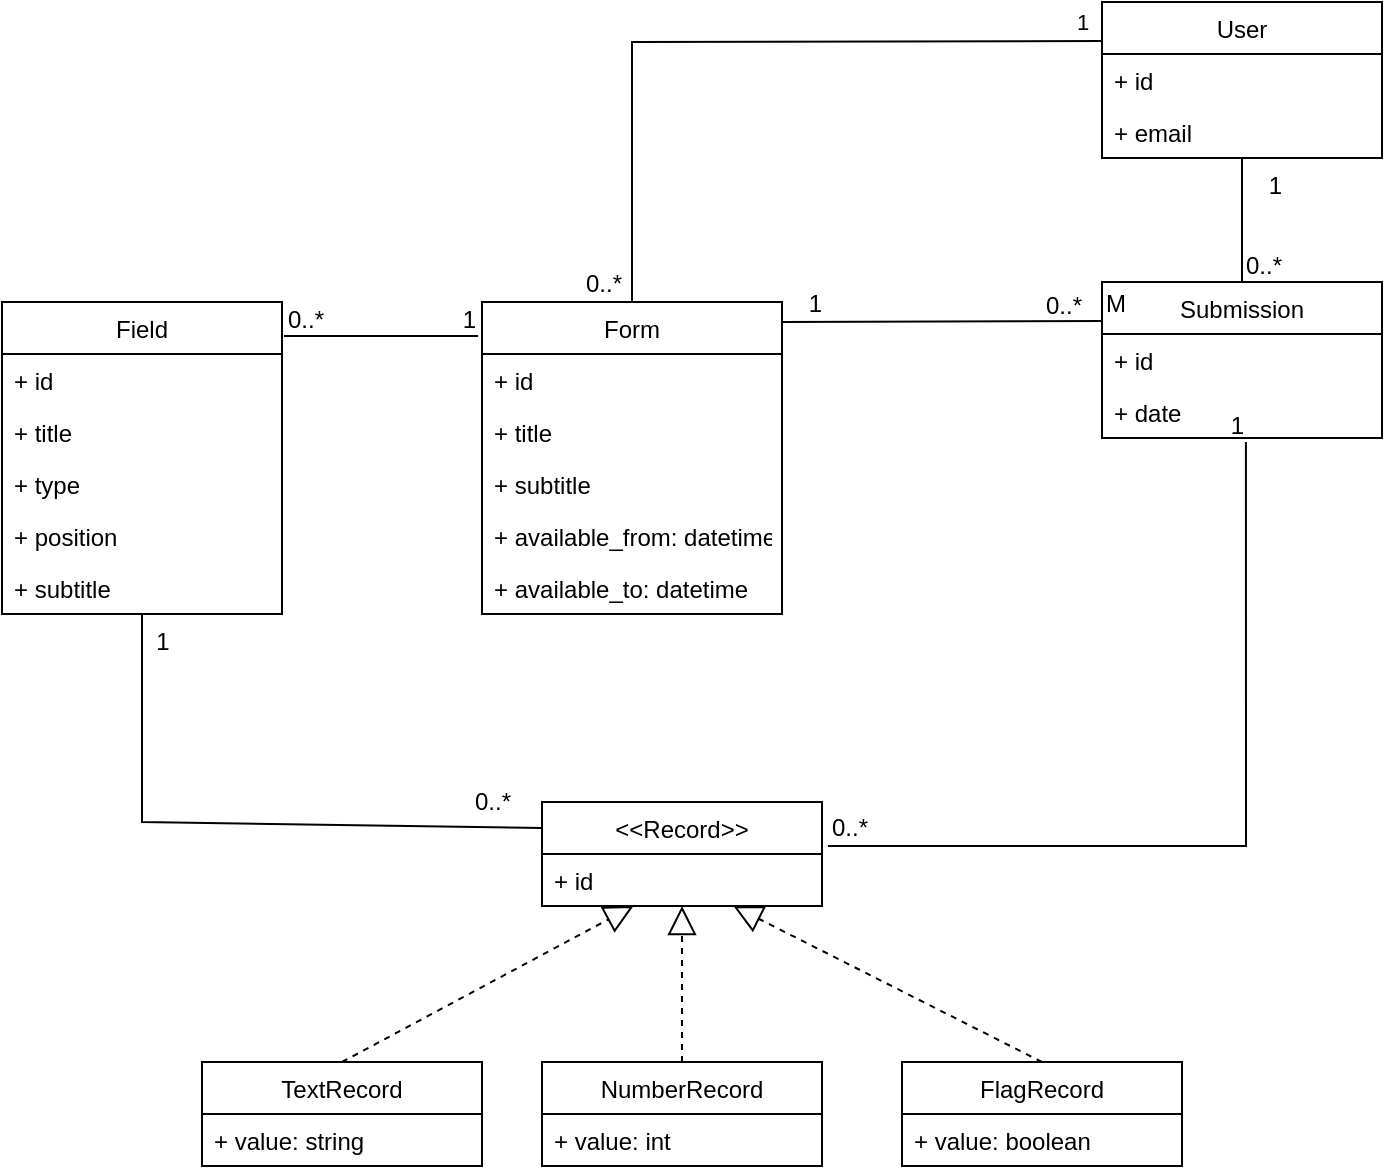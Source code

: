 <mxfile version="14.4.4" type="device"><diagram id="-GXB3C-lZjfIy0wiZuxC" name="Page-1"><mxGraphModel dx="1545" dy="919" grid="1" gridSize="10" guides="1" tooltips="1" connect="1" arrows="1" fold="1" page="1" pageScale="1" pageWidth="850" pageHeight="1100" math="0" shadow="0"><root><mxCell id="0"/><mxCell id="1" parent="0"/><mxCell id="K3WvupTLfJS5z887tB19-2" value="Form" style="swimlane;fontStyle=0;childLayout=stackLayout;horizontal=1;startSize=26;fillColor=none;horizontalStack=0;resizeParent=1;resizeParentMax=0;resizeLast=0;collapsible=1;marginBottom=0;" vertex="1" parent="1"><mxGeometry x="-340" y="370" width="150" height="156" as="geometry"/></mxCell><mxCell id="K3WvupTLfJS5z887tB19-3" value="+ id" style="text;strokeColor=none;fillColor=none;align=left;verticalAlign=top;spacingLeft=4;spacingRight=4;overflow=hidden;rotatable=0;points=[[0,0.5],[1,0.5]];portConstraint=eastwest;" vertex="1" parent="K3WvupTLfJS5z887tB19-2"><mxGeometry y="26" width="150" height="26" as="geometry"/></mxCell><mxCell id="K3WvupTLfJS5z887tB19-4" value="+ title" style="text;strokeColor=none;fillColor=none;align=left;verticalAlign=top;spacingLeft=4;spacingRight=4;overflow=hidden;rotatable=0;points=[[0,0.5],[1,0.5]];portConstraint=eastwest;" vertex="1" parent="K3WvupTLfJS5z887tB19-2"><mxGeometry y="52" width="150" height="26" as="geometry"/></mxCell><mxCell id="K3WvupTLfJS5z887tB19-5" value="+ subtitle" style="text;strokeColor=none;fillColor=none;align=left;verticalAlign=top;spacingLeft=4;spacingRight=4;overflow=hidden;rotatable=0;points=[[0,0.5],[1,0.5]];portConstraint=eastwest;" vertex="1" parent="K3WvupTLfJS5z887tB19-2"><mxGeometry y="78" width="150" height="26" as="geometry"/></mxCell><mxCell id="K3WvupTLfJS5z887tB19-65" value="+ available_from: datetime" style="text;strokeColor=none;fillColor=none;align=left;verticalAlign=top;spacingLeft=4;spacingRight=4;overflow=hidden;rotatable=0;points=[[0,0.5],[1,0.5]];portConstraint=eastwest;" vertex="1" parent="K3WvupTLfJS5z887tB19-2"><mxGeometry y="104" width="150" height="26" as="geometry"/></mxCell><mxCell id="K3WvupTLfJS5z887tB19-66" value="+ available_to: datetime" style="text;strokeColor=none;fillColor=none;align=left;verticalAlign=top;spacingLeft=4;spacingRight=4;overflow=hidden;rotatable=0;points=[[0,0.5],[1,0.5]];portConstraint=eastwest;" vertex="1" parent="K3WvupTLfJS5z887tB19-2"><mxGeometry y="130" width="150" height="26" as="geometry"/></mxCell><mxCell id="K3WvupTLfJS5z887tB19-14" value="User" style="swimlane;fontStyle=0;childLayout=stackLayout;horizontal=1;startSize=26;fillColor=none;horizontalStack=0;resizeParent=1;resizeParentMax=0;resizeLast=0;collapsible=1;marginBottom=0;" vertex="1" parent="1"><mxGeometry x="-30" y="220" width="140" height="78" as="geometry"/></mxCell><mxCell id="K3WvupTLfJS5z887tB19-15" value="+ id" style="text;strokeColor=none;fillColor=none;align=left;verticalAlign=top;spacingLeft=4;spacingRight=4;overflow=hidden;rotatable=0;points=[[0,0.5],[1,0.5]];portConstraint=eastwest;" vertex="1" parent="K3WvupTLfJS5z887tB19-14"><mxGeometry y="26" width="140" height="26" as="geometry"/></mxCell><mxCell id="K3WvupTLfJS5z887tB19-72" value="+ email" style="text;strokeColor=none;fillColor=none;align=left;verticalAlign=top;spacingLeft=4;spacingRight=4;overflow=hidden;rotatable=0;points=[[0,0.5],[1,0.5]];portConstraint=eastwest;" vertex="1" parent="K3WvupTLfJS5z887tB19-14"><mxGeometry y="52" width="140" height="26" as="geometry"/></mxCell><mxCell id="K3WvupTLfJS5z887tB19-39" value="&lt;&lt;Record&gt;&gt;" style="swimlane;fontStyle=0;childLayout=stackLayout;horizontal=1;startSize=26;fillColor=none;horizontalStack=0;resizeParent=1;resizeParentMax=0;resizeLast=0;collapsible=1;marginBottom=0;" vertex="1" parent="1"><mxGeometry x="-310" y="620" width="140" height="52" as="geometry"/></mxCell><mxCell id="K3WvupTLfJS5z887tB19-40" value="+ id" style="text;strokeColor=none;fillColor=none;align=left;verticalAlign=top;spacingLeft=4;spacingRight=4;overflow=hidden;rotatable=0;points=[[0,0.5],[1,0.5]];portConstraint=eastwest;" vertex="1" parent="K3WvupTLfJS5z887tB19-39"><mxGeometry y="26" width="140" height="26" as="geometry"/></mxCell><mxCell id="K3WvupTLfJS5z887tB19-49" value="Field" style="swimlane;fontStyle=0;childLayout=stackLayout;horizontal=1;startSize=26;fillColor=none;horizontalStack=0;resizeParent=1;resizeParentMax=0;resizeLast=0;collapsible=1;marginBottom=0;" vertex="1" parent="1"><mxGeometry x="-580" y="370" width="140" height="156" as="geometry"/></mxCell><mxCell id="K3WvupTLfJS5z887tB19-45" value="+ id" style="text;strokeColor=none;fillColor=none;align=left;verticalAlign=top;spacingLeft=4;spacingRight=4;overflow=hidden;rotatable=0;points=[[0,0.5],[1,0.5]];portConstraint=eastwest;" vertex="1" parent="K3WvupTLfJS5z887tB19-49"><mxGeometry y="26" width="140" height="26" as="geometry"/></mxCell><mxCell id="K3WvupTLfJS5z887tB19-48" value="+ title" style="text;strokeColor=none;fillColor=none;align=left;verticalAlign=top;spacingLeft=4;spacingRight=4;overflow=hidden;rotatable=0;points=[[0,0.5],[1,0.5]];portConstraint=eastwest;" vertex="1" parent="K3WvupTLfJS5z887tB19-49"><mxGeometry y="52" width="140" height="26" as="geometry"/></mxCell><mxCell id="K3WvupTLfJS5z887tB19-47" value="+ type" style="text;strokeColor=none;fillColor=none;align=left;verticalAlign=top;spacingLeft=4;spacingRight=4;overflow=hidden;rotatable=0;points=[[0,0.5],[1,0.5]];portConstraint=eastwest;" vertex="1" parent="K3WvupTLfJS5z887tB19-49"><mxGeometry y="78" width="140" height="26" as="geometry"/></mxCell><mxCell id="K3WvupTLfJS5z887tB19-46" value="+ position" style="text;strokeColor=none;fillColor=none;align=left;verticalAlign=top;spacingLeft=4;spacingRight=4;overflow=hidden;rotatable=0;points=[[0,0.5],[1,0.5]];portConstraint=eastwest;" vertex="1" parent="K3WvupTLfJS5z887tB19-49"><mxGeometry y="104" width="140" height="26" as="geometry"/></mxCell><mxCell id="K3WvupTLfJS5z887tB19-63" value="+ subtitle" style="text;strokeColor=none;fillColor=none;align=left;verticalAlign=top;spacingLeft=4;spacingRight=4;overflow=hidden;rotatable=0;points=[[0,0.5],[1,0.5]];portConstraint=eastwest;" vertex="1" parent="K3WvupTLfJS5z887tB19-49"><mxGeometry y="130" width="140" height="26" as="geometry"/></mxCell><mxCell id="K3WvupTLfJS5z887tB19-54" value="TextRecord" style="swimlane;fontStyle=0;childLayout=stackLayout;horizontal=1;startSize=26;fillColor=none;horizontalStack=0;resizeParent=1;resizeParentMax=0;resizeLast=0;collapsible=1;marginBottom=0;" vertex="1" parent="1"><mxGeometry x="-480" y="750" width="140" height="52" as="geometry"/></mxCell><mxCell id="K3WvupTLfJS5z887tB19-55" value="+ value: string" style="text;strokeColor=none;fillColor=none;align=left;verticalAlign=top;spacingLeft=4;spacingRight=4;overflow=hidden;rotatable=0;points=[[0,0.5],[1,0.5]];portConstraint=eastwest;" vertex="1" parent="K3WvupTLfJS5z887tB19-54"><mxGeometry y="26" width="140" height="26" as="geometry"/></mxCell><mxCell id="K3WvupTLfJS5z887tB19-59" value="NumberRecord" style="swimlane;fontStyle=0;childLayout=stackLayout;horizontal=1;startSize=26;fillColor=none;horizontalStack=0;resizeParent=1;resizeParentMax=0;resizeLast=0;collapsible=1;marginBottom=0;" vertex="1" parent="1"><mxGeometry x="-310" y="750" width="140" height="52" as="geometry"/></mxCell><mxCell id="K3WvupTLfJS5z887tB19-60" value="+ value: int" style="text;strokeColor=none;fillColor=none;align=left;verticalAlign=top;spacingLeft=4;spacingRight=4;overflow=hidden;rotatable=0;points=[[0,0.5],[1,0.5]];portConstraint=eastwest;" vertex="1" parent="K3WvupTLfJS5z887tB19-59"><mxGeometry y="26" width="140" height="26" as="geometry"/></mxCell><mxCell id="K3WvupTLfJS5z887tB19-61" value="FlagRecord" style="swimlane;fontStyle=0;childLayout=stackLayout;horizontal=1;startSize=26;fillColor=none;horizontalStack=0;resizeParent=1;resizeParentMax=0;resizeLast=0;collapsible=1;marginBottom=0;" vertex="1" parent="1"><mxGeometry x="-130" y="750" width="140" height="52" as="geometry"/></mxCell><mxCell id="K3WvupTLfJS5z887tB19-62" value="+ value: boolean" style="text;strokeColor=none;fillColor=none;align=left;verticalAlign=top;spacingLeft=4;spacingRight=4;overflow=hidden;rotatable=0;points=[[0,0.5],[1,0.5]];portConstraint=eastwest;" vertex="1" parent="K3WvupTLfJS5z887tB19-61"><mxGeometry y="26" width="140" height="26" as="geometry"/></mxCell><mxCell id="K3WvupTLfJS5z887tB19-73" value="" style="endArrow=block;dashed=1;endFill=0;endSize=12;html=1;exitX=0.5;exitY=0;exitDx=0;exitDy=0;" edge="1" parent="1" source="K3WvupTLfJS5z887tB19-54" target="K3WvupTLfJS5z887tB19-40"><mxGeometry width="160" relative="1" as="geometry"><mxPoint x="-270" y="630" as="sourcePoint"/><mxPoint x="-266" y="678" as="targetPoint"/></mxGeometry></mxCell><mxCell id="K3WvupTLfJS5z887tB19-74" value="" style="endArrow=block;dashed=1;endFill=0;endSize=12;html=1;exitX=0.5;exitY=0;exitDx=0;exitDy=0;entryX=0.5;entryY=1;entryDx=0;entryDy=0;" edge="1" parent="1" source="K3WvupTLfJS5z887tB19-59" target="K3WvupTLfJS5z887tB19-39"><mxGeometry width="160" relative="1" as="geometry"><mxPoint x="-270" y="630" as="sourcePoint"/><mxPoint x="-237.06" y="677.012" as="targetPoint"/></mxGeometry></mxCell><mxCell id="K3WvupTLfJS5z887tB19-75" value="" style="endArrow=block;dashed=1;endFill=0;endSize=12;html=1;exitX=0.5;exitY=0;exitDx=0;exitDy=0;" edge="1" parent="1" source="K3WvupTLfJS5z887tB19-61" target="K3WvupTLfJS5z887tB19-40"><mxGeometry width="160" relative="1" as="geometry"><mxPoint x="-270" y="630" as="sourcePoint"/><mxPoint x="-212.471" y="678" as="targetPoint"/></mxGeometry></mxCell><mxCell id="K3WvupTLfJS5z887tB19-76" value="Submission" style="swimlane;fontStyle=0;childLayout=stackLayout;horizontal=1;startSize=26;fillColor=none;horizontalStack=0;resizeParent=1;resizeParentMax=0;resizeLast=0;collapsible=1;marginBottom=0;" vertex="1" parent="1"><mxGeometry x="-30" y="360" width="140" height="78" as="geometry"/></mxCell><mxCell id="K3WvupTLfJS5z887tB19-77" value="+ id" style="text;strokeColor=none;fillColor=none;align=left;verticalAlign=top;spacingLeft=4;spacingRight=4;overflow=hidden;rotatable=0;points=[[0,0.5],[1,0.5]];portConstraint=eastwest;" vertex="1" parent="K3WvupTLfJS5z887tB19-76"><mxGeometry y="26" width="140" height="26" as="geometry"/></mxCell><mxCell id="K3WvupTLfJS5z887tB19-78" value="+ date" style="text;strokeColor=none;fillColor=none;align=left;verticalAlign=top;spacingLeft=4;spacingRight=4;overflow=hidden;rotatable=0;points=[[0,0.5],[1,0.5]];portConstraint=eastwest;" vertex="1" parent="K3WvupTLfJS5z887tB19-76"><mxGeometry y="52" width="140" height="26" as="geometry"/></mxCell><mxCell id="K3WvupTLfJS5z887tB19-83" value="" style="endArrow=none;html=1;rounded=0;entryX=0.514;entryY=1.077;entryDx=0;entryDy=0;entryPerimeter=0;exitX=1.021;exitY=-0.154;exitDx=0;exitDy=0;exitPerimeter=0;" edge="1" parent="1" source="K3WvupTLfJS5z887tB19-40" target="K3WvupTLfJS5z887tB19-78"><mxGeometry relative="1" as="geometry"><mxPoint x="-170" y="645.5" as="sourcePoint"/><mxPoint x="-10" y="645.5" as="targetPoint"/><Array as="points"><mxPoint x="42" y="642"/></Array></mxGeometry></mxCell><mxCell id="K3WvupTLfJS5z887tB19-84" value="0..*" style="resizable=0;html=1;align=left;verticalAlign=bottom;" connectable="0" vertex="1" parent="K3WvupTLfJS5z887tB19-83"><mxGeometry x="-1" relative="1" as="geometry"/></mxCell><mxCell id="K3WvupTLfJS5z887tB19-85" value="1" style="resizable=0;html=1;align=right;verticalAlign=bottom;" connectable="0" vertex="1" parent="K3WvupTLfJS5z887tB19-83"><mxGeometry x="1" relative="1" as="geometry"/></mxCell><mxCell id="K3WvupTLfJS5z887tB19-90" value="" style="endArrow=none;html=1;rounded=0;exitX=0;exitY=0.25;exitDx=0;exitDy=0;entryX=1;entryY=0.064;entryDx=0;entryDy=0;entryPerimeter=0;" edge="1" parent="1" source="K3WvupTLfJS5z887tB19-76" target="K3WvupTLfJS5z887tB19-2"><mxGeometry relative="1" as="geometry"><mxPoint x="-50" y="580" as="sourcePoint"/><mxPoint x="-210" y="580" as="targetPoint"/></mxGeometry></mxCell><mxCell id="K3WvupTLfJS5z887tB19-91" value="M" style="resizable=0;html=1;align=left;verticalAlign=bottom;" connectable="0" vertex="1" parent="K3WvupTLfJS5z887tB19-90"><mxGeometry x="-1" relative="1" as="geometry"/></mxCell><mxCell id="K3WvupTLfJS5z887tB19-92" value="1" style="resizable=0;html=1;align=right;verticalAlign=bottom;" connectable="0" vertex="1" parent="K3WvupTLfJS5z887tB19-90"><mxGeometry x="1" relative="1" as="geometry"><mxPoint x="20" as="offset"/></mxGeometry></mxCell><mxCell id="K3WvupTLfJS5z887tB19-93" value="" style="endArrow=none;html=1;rounded=0;exitX=0.5;exitY=0;exitDx=0;exitDy=0;" edge="1" parent="1" source="K3WvupTLfJS5z887tB19-76" target="K3WvupTLfJS5z887tB19-72"><mxGeometry relative="1" as="geometry"><mxPoint x="-20" y="389.5" as="sourcePoint"/><mxPoint x="-180" y="389.984" as="targetPoint"/></mxGeometry></mxCell><mxCell id="K3WvupTLfJS5z887tB19-94" value="0..*" style="resizable=0;html=1;align=left;verticalAlign=bottom;" connectable="0" vertex="1" parent="K3WvupTLfJS5z887tB19-93"><mxGeometry x="-1" relative="1" as="geometry"/></mxCell><mxCell id="K3WvupTLfJS5z887tB19-95" value="1" style="resizable=0;html=1;align=right;verticalAlign=bottom;" connectable="0" vertex="1" parent="K3WvupTLfJS5z887tB19-93"><mxGeometry x="1" relative="1" as="geometry"><mxPoint x="20" y="22" as="offset"/></mxGeometry></mxCell><mxCell id="K3WvupTLfJS5z887tB19-96" value="0..*" style="resizable=0;html=1;align=left;verticalAlign=bottom;" connectable="0" vertex="1" parent="1"><mxGeometry x="-60" y="380" as="geometry"/></mxCell><mxCell id="K3WvupTLfJS5z887tB19-97" value="" style="endArrow=none;html=1;rounded=0;exitX=0;exitY=0.25;exitDx=0;exitDy=0;entryX=0.5;entryY=1;entryDx=0;entryDy=0;" edge="1" parent="1" source="K3WvupTLfJS5z887tB19-39" target="K3WvupTLfJS5z887tB19-49"><mxGeometry relative="1" as="geometry"><mxPoint x="-330" y="570" as="sourcePoint"/><mxPoint x="-170" y="570" as="targetPoint"/><Array as="points"><mxPoint x="-510" y="630"/></Array></mxGeometry></mxCell><mxCell id="K3WvupTLfJS5z887tB19-99" value="1" style="text;html=1;align=center;verticalAlign=middle;resizable=0;points=[];autosize=1;" vertex="1" parent="1"><mxGeometry x="-510" y="530" width="20" height="20" as="geometry"/></mxCell><mxCell id="K3WvupTLfJS5z887tB19-100" value="0..*" style="text;html=1;align=center;verticalAlign=middle;resizable=0;points=[];autosize=1;" vertex="1" parent="1"><mxGeometry x="-350" y="610" width="30" height="20" as="geometry"/></mxCell><mxCell id="K3WvupTLfJS5z887tB19-101" value="" style="endArrow=none;html=1;rounded=0;entryX=-0.013;entryY=0.109;entryDx=0;entryDy=0;entryPerimeter=0;" edge="1" parent="1" target="K3WvupTLfJS5z887tB19-2"><mxGeometry relative="1" as="geometry"><mxPoint x="-439" y="387" as="sourcePoint"/><mxPoint x="-170" y="570" as="targetPoint"/></mxGeometry></mxCell><mxCell id="K3WvupTLfJS5z887tB19-102" value="0..*" style="resizable=0;html=1;align=left;verticalAlign=bottom;" connectable="0" vertex="1" parent="K3WvupTLfJS5z887tB19-101"><mxGeometry x="-1" relative="1" as="geometry"/></mxCell><mxCell id="K3WvupTLfJS5z887tB19-103" value="1" style="resizable=0;html=1;align=right;verticalAlign=bottom;" connectable="0" vertex="1" parent="K3WvupTLfJS5z887tB19-101"><mxGeometry x="1" relative="1" as="geometry"/></mxCell><mxCell id="K3WvupTLfJS5z887tB19-104" value="" style="endArrow=none;html=1;rounded=0;exitX=0;exitY=0.25;exitDx=0;exitDy=0;entryX=0.5;entryY=0;entryDx=0;entryDy=0;" edge="1" parent="1" source="K3WvupTLfJS5z887tB19-14" target="K3WvupTLfJS5z887tB19-2"><mxGeometry relative="1" as="geometry"><mxPoint x="-330" y="570" as="sourcePoint"/><mxPoint x="-170" y="570" as="targetPoint"/><Array as="points"><mxPoint x="-265" y="240"/></Array></mxGeometry></mxCell><mxCell id="K3WvupTLfJS5z887tB19-105" value="0..*" style="resizable=0;html=1;align=right;verticalAlign=bottom;" connectable="0" vertex="1" parent="K3WvupTLfJS5z887tB19-104"><mxGeometry x="1" relative="1" as="geometry"><mxPoint x="-5" as="offset"/></mxGeometry></mxCell><mxCell id="K3WvupTLfJS5z887tB19-106" value="1" style="edgeLabel;html=1;align=center;verticalAlign=middle;resizable=0;points=[];" vertex="1" connectable="0" parent="K3WvupTLfJS5z887tB19-104"><mxGeometry x="-0.792" y="-2" relative="1" as="geometry"><mxPoint x="28" y="-7.58" as="offset"/></mxGeometry></mxCell></root></mxGraphModel></diagram></mxfile>